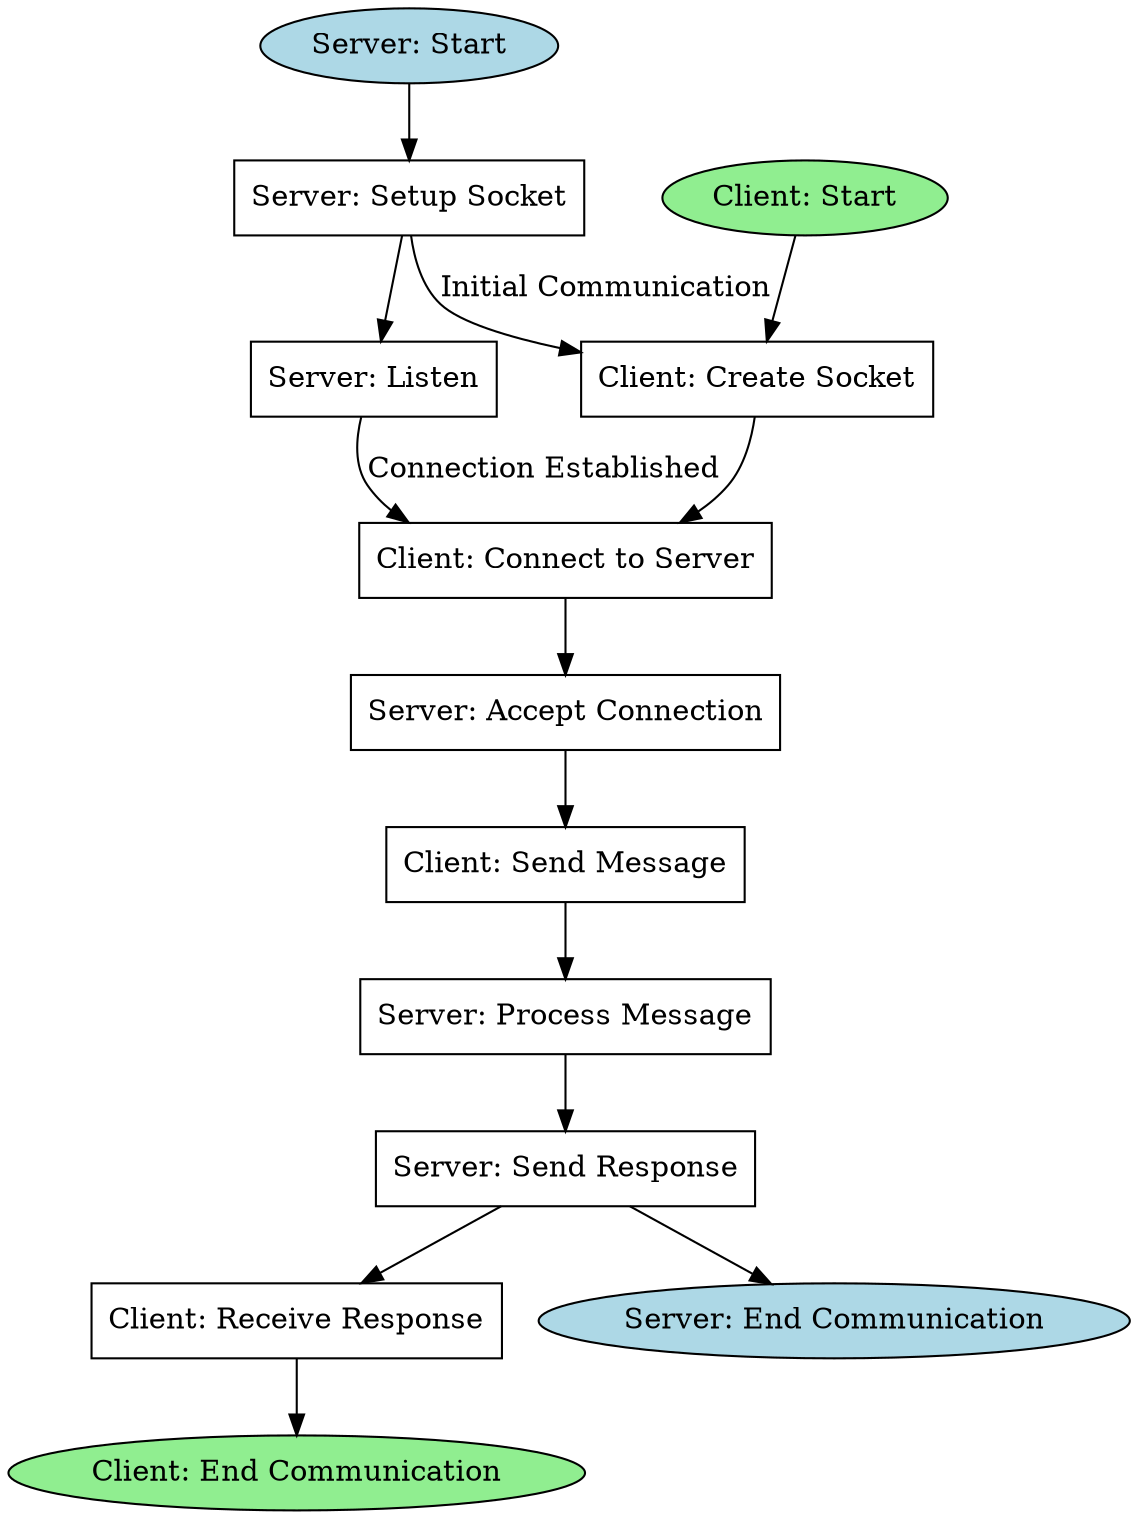 digraph CommunicationFlow {
    // Nodes representing different stages
    start_server [label="Server: Start", shape=ellipse, style=filled, fillcolor=lightblue];
    start_client [label="Client: Start", shape=ellipse, style=filled, fillcolor=lightgreen];
    server_socket_setup [label="Server: Setup Socket", shape=box];
    client_socket_creation [label="Client: Create Socket", shape=box];
    server_listen [label="Server: Listen", shape=box];
    client_connect [label="Client: Connect to Server", shape=box];
    server_accept [label="Server: Accept Connection", shape=box];
    client_send_message [label="Client: Send Message", shape=box];
    server_process_message [label="Server: Process Message", shape=box];
    client_receive_response [label="Client: Receive Response", shape=box];
    server_send_response [label="Server: Send Response", shape=box];
    client_end_communication [label="Client: End Communication", shape=ellipse, style=filled, fillcolor=lightgreen];
    server_end_communication [label="Server: End Communication", shape=ellipse, style=filled, fillcolor=lightblue];
    
    // Relationships
    start_server -> server_socket_setup;
    server_socket_setup -> server_listen;
    start_client -> client_socket_creation;
    client_socket_creation -> client_connect;
    client_connect -> server_accept;
    server_accept -> client_send_message;
    client_send_message -> server_process_message;
    server_process_message -> server_send_response;
    server_send_response -> client_receive_response;
    client_receive_response -> client_end_communication;
    server_send_response -> server_end_communication;

    // Styling
    node [style=dashed, color=gray];
    server_socket_setup -> client_socket_creation [label="Initial Communication"];
    server_listen -> client_connect [label="Connection Established"];
}
